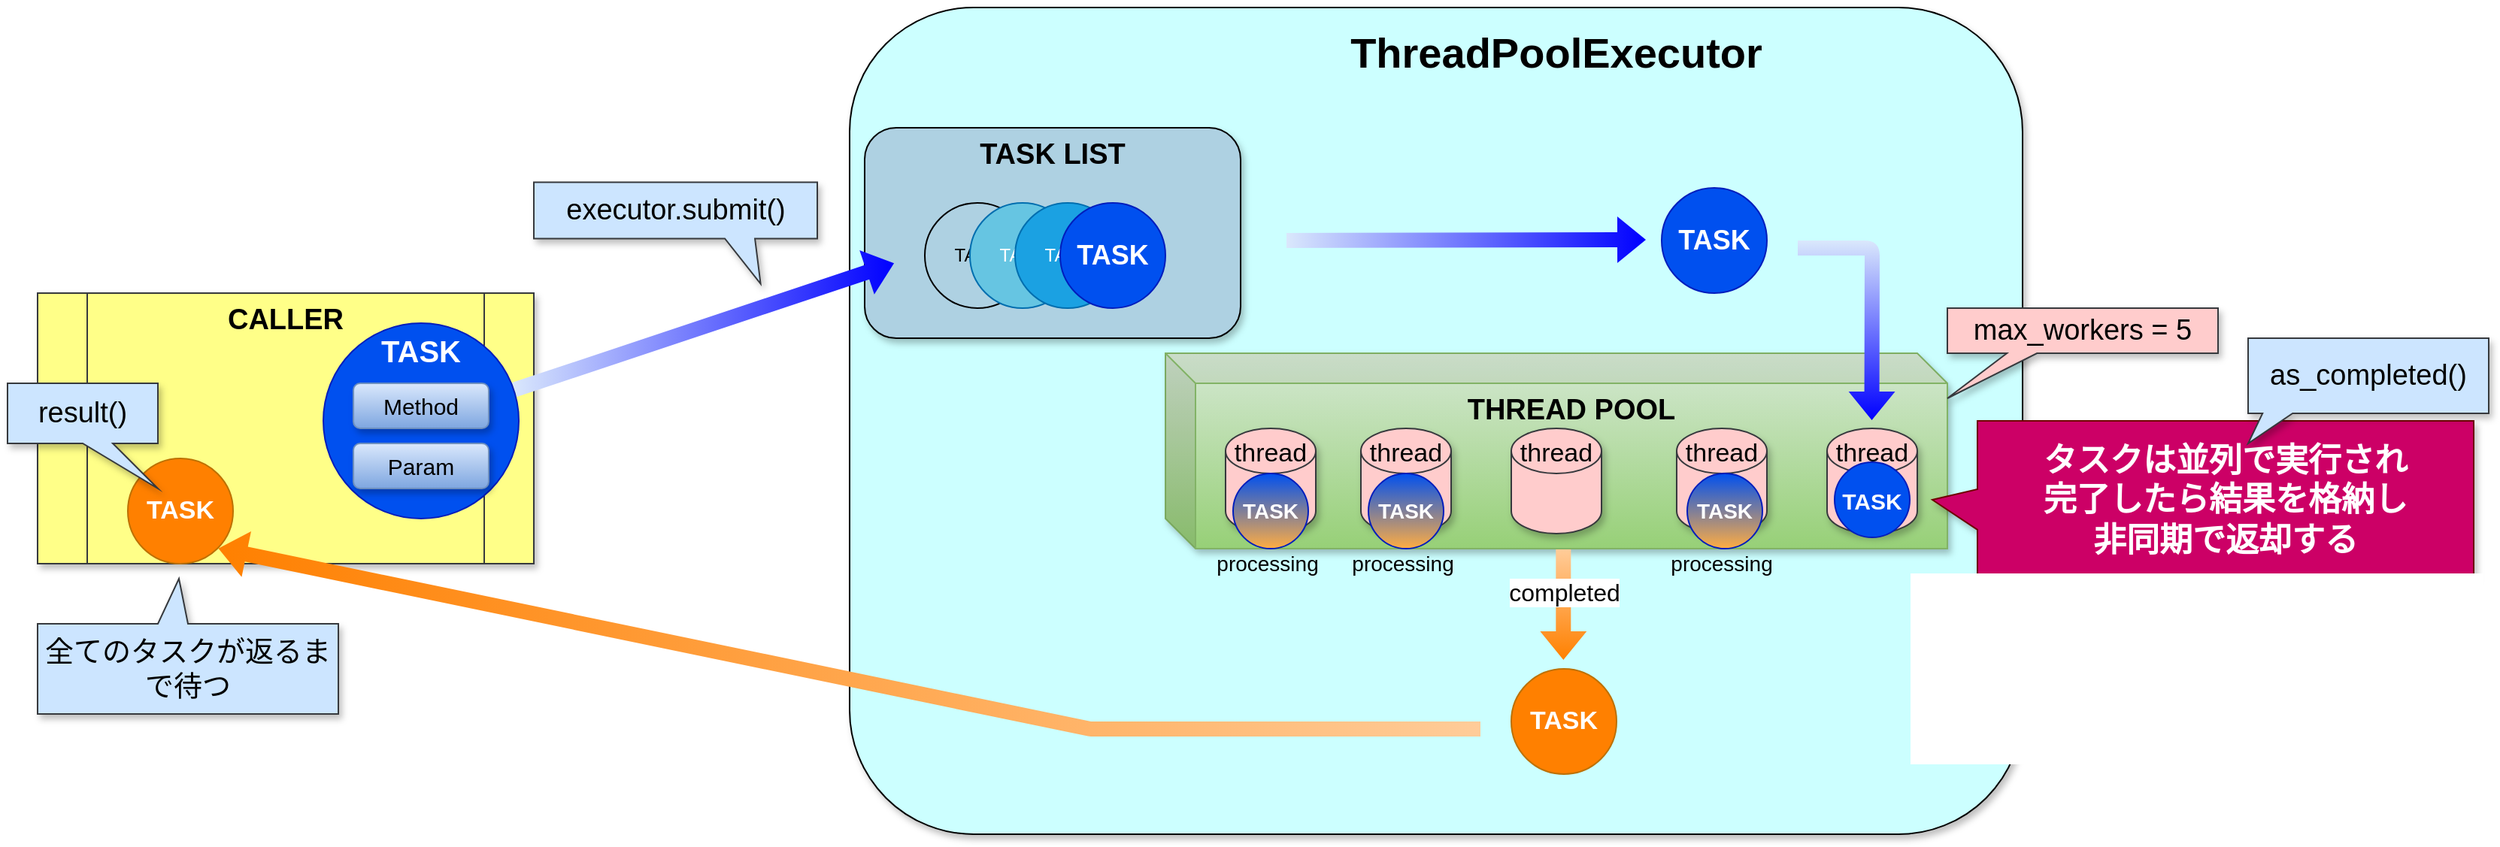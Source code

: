 <mxfile version="13.6.2" type="device"><diagram id="EhLMka67OvV0gtS18KO3" name="Page-1"><mxGraphModel dx="1426" dy="379" grid="1" gridSize="10" guides="1" tooltips="1" connect="1" arrows="1" fold="1" page="1" pageScale="1" pageWidth="827" pageHeight="1169" math="0" shadow="0"><root><mxCell id="0"/><mxCell id="1" parent="0"/><mxCell id="0MG7pp87MbFwwoJIbmTM-43" value="" style="rounded=1;whiteSpace=wrap;html=1;shadow=1;fontSize=28;fillColor=#CCFFFF;" vertex="1" parent="1"><mxGeometry x="270" width="780" height="550" as="geometry"/></mxCell><mxCell id="0MG7pp87MbFwwoJIbmTM-11" value="THREAD POOL" style="shape=cube;whiteSpace=wrap;html=1;boundedLbl=1;backgroundOutline=1;darkOpacity=0.05;darkOpacity2=0.1;shadow=1;fillColor=#d5e8d4;fontSize=19;gradientColor=#97d077;strokeColor=#82b366;verticalAlign=top;fontStyle=1" vertex="1" parent="1"><mxGeometry x="480" y="230" width="520" height="130" as="geometry"/></mxCell><mxCell id="0MG7pp87MbFwwoJIbmTM-12" value="thread" style="shape=cylinder2;whiteSpace=wrap;html=1;boundedLbl=1;backgroundOutline=1;size=15;shadow=1;fillColor=#ffcccc;fontSize=17;strokeColor=#36393d;verticalAlign=top;" vertex="1" parent="1"><mxGeometry x="520" y="280" width="60" height="70" as="geometry"/></mxCell><mxCell id="0MG7pp87MbFwwoJIbmTM-13" value="thread" style="shape=cylinder2;whiteSpace=wrap;html=1;boundedLbl=1;backgroundOutline=1;size=15;shadow=1;fillColor=#ffcccc;fontSize=17;strokeColor=#36393d;verticalAlign=top;" vertex="1" parent="1"><mxGeometry x="610" y="280" width="60" height="70" as="geometry"/></mxCell><mxCell id="0MG7pp87MbFwwoJIbmTM-14" value="thread" style="shape=cylinder2;whiteSpace=wrap;html=1;boundedLbl=1;backgroundOutline=1;size=15;shadow=1;fillColor=#ffcccc;fontSize=17;strokeColor=#36393d;verticalAlign=top;" vertex="1" parent="1"><mxGeometry x="710" y="280" width="60" height="70" as="geometry"/></mxCell><mxCell id="0MG7pp87MbFwwoJIbmTM-15" value="thread" style="shape=cylinder2;whiteSpace=wrap;html=1;boundedLbl=1;backgroundOutline=1;size=15;shadow=1;fillColor=#ffcccc;fontSize=17;strokeColor=#36393d;verticalAlign=top;" vertex="1" parent="1"><mxGeometry x="820" y="280" width="60" height="70" as="geometry"/></mxCell><mxCell id="0MG7pp87MbFwwoJIbmTM-16" value="thread" style="shape=cylinder2;whiteSpace=wrap;html=1;boundedLbl=1;backgroundOutline=1;size=15;shadow=1;fillColor=#ffcccc;fontSize=17;strokeColor=#36393d;verticalAlign=top;" vertex="1" parent="1"><mxGeometry x="920" y="280" width="60" height="70" as="geometry"/></mxCell><mxCell id="0MG7pp87MbFwwoJIbmTM-18" value="max_workers = 5" style="shape=callout;whiteSpace=wrap;html=1;perimeter=calloutPerimeter;shadow=1;fillColor=#ffcccc;fontSize=19;position2=0;size=30;position=0.22;strokeColor=#36393d;" vertex="1" parent="1"><mxGeometry x="1000" y="200" width="180" height="60" as="geometry"/></mxCell><mxCell id="0MG7pp87MbFwwoJIbmTM-19" value="TASK" style="ellipse;whiteSpace=wrap;html=1;aspect=fixed;fillColor=#0050ef;strokeColor=#001DBC;fontColor=#ffffff;fontStyle=1;fontSize=18;" vertex="1" parent="1"><mxGeometry x="810" y="120" width="70" height="70" as="geometry"/></mxCell><mxCell id="0MG7pp87MbFwwoJIbmTM-24" value="" style="shape=flexArrow;endArrow=classic;html=1;fontSize=19;fillColor=#dae8fc;gradientDirection=east;gradientColor=#0000FF;strokeColor=none;" edge="1" parent="1"><mxGeometry width="50" height="50" relative="1" as="geometry"><mxPoint x="560" y="155" as="sourcePoint"/><mxPoint x="800" y="154.5" as="targetPoint"/></mxGeometry></mxCell><mxCell id="0MG7pp87MbFwwoJIbmTM-25" value="" style="shape=flexArrow;endArrow=classic;html=1;fontSize=19;fillColor=#dae8fc;gradientDirection=south;gradientColor=#0000FF;strokeColor=none;" edge="1" parent="1"><mxGeometry width="50" height="50" relative="1" as="geometry"><mxPoint x="900" y="160" as="sourcePoint"/><mxPoint x="949.75" y="275" as="targetPoint"/><Array as="points"><mxPoint x="950" y="160"/></Array></mxGeometry></mxCell><mxCell id="0MG7pp87MbFwwoJIbmTM-28" value="TASK" style="ellipse;whiteSpace=wrap;html=1;aspect=fixed;strokeColor=#BD7000;fontColor=#ffffff;fillColor=#FF8000;fontSize=17;fontStyle=1" vertex="1" parent="1"><mxGeometry x="710" y="440" width="70" height="70" as="geometry"/></mxCell><mxCell id="0MG7pp87MbFwwoJIbmTM-29" value="completed" style="shape=flexArrow;endArrow=classic;html=1;fontSize=16;gradientDirection=south;strokeColor=none;gradientColor=#FF8000;fillColor=#FFCC99;" edge="1" parent="1"><mxGeometry x="-0.195" width="50" height="50" relative="1" as="geometry"><mxPoint x="744.66" y="360" as="sourcePoint"/><mxPoint x="744.66" y="434.5" as="targetPoint"/><mxPoint y="-1" as="offset"/></mxGeometry></mxCell><mxCell id="0MG7pp87MbFwwoJIbmTM-31" value="executor.submit()" style="shape=callout;whiteSpace=wrap;html=1;perimeter=calloutPerimeter;shadow=1;fillColor=#cce5ff;fontSize=19;position2=0.2;size=30;position=0.22;strokeColor=#36393d;direction=west;flipV=1;flipH=0;" vertex="1" parent="1"><mxGeometry x="60" y="116.25" width="188.5" height="67.5" as="geometry"/></mxCell><mxCell id="0MG7pp87MbFwwoJIbmTM-32" value="CALLER" style="shape=process;whiteSpace=wrap;html=1;backgroundOutline=1;shadow=1;fillColor=#ffff88;fontSize=19;verticalAlign=top;fontStyle=1;strokeColor=#36393d;" vertex="1" parent="1"><mxGeometry x="-270" y="190" width="330" height="180" as="geometry"/></mxCell><mxCell id="0MG7pp87MbFwwoJIbmTM-36" value="TASK" style="ellipse;whiteSpace=wrap;html=1;aspect=fixed;strokeColor=#BD7000;fontColor=#ffffff;fillColor=#FF8000;fontStyle=1;fontSize=17;" vertex="1" parent="1"><mxGeometry x="-210" y="300" width="70" height="70" as="geometry"/></mxCell><mxCell id="0MG7pp87MbFwwoJIbmTM-37" value="result()" style="shape=callout;whiteSpace=wrap;html=1;perimeter=calloutPerimeter;shadow=1;fillColor=#cce5ff;fontSize=19;position2=1;size=30;position=0.5;strokeColor=#36393d;base=20;" vertex="1" parent="1"><mxGeometry x="-290" y="250" width="100" height="70" as="geometry"/></mxCell><mxCell id="0MG7pp87MbFwwoJIbmTM-40" value="タスクは並列で実行され&lt;br&gt;完了したら結果を格納し&lt;br&gt;非同期で返却する" style="shape=callout;whiteSpace=wrap;html=1;perimeter=calloutPerimeter;shadow=1;fontSize=22;position2=0.5;size=30;position=0.31;strokeColor=#6F0000;base=27;flipH=0;flipV=1;direction=south;fontColor=#ffffff;fillColor=#CC0066;fontStyle=1" vertex="1" parent="1"><mxGeometry x="990" y="275" width="360" height="105" as="geometry"/></mxCell><mxCell id="0MG7pp87MbFwwoJIbmTM-41" value="ThreadPoolExecutor" style="text;html=1;strokeColor=none;fillColor=none;align=center;verticalAlign=middle;whiteSpace=wrap;rounded=0;shadow=1;fontSize=28;fontStyle=1" vertex="1" parent="1"><mxGeometry x="580" y="10" width="320" height="40" as="geometry"/></mxCell><mxCell id="0MG7pp87MbFwwoJIbmTM-42" value="" style="group;fontStyle=1;fontSize=17;" vertex="1" connectable="0" parent="1"><mxGeometry x="280" y="80" width="250" height="140" as="geometry"/></mxCell><mxCell id="0MG7pp87MbFwwoJIbmTM-5" value="TASK LIST" style="rounded=1;whiteSpace=wrap;html=1;fillColor=#AED1E2;verticalAlign=top;fontStyle=1;fontSize=19;shadow=1;" vertex="1" parent="0MG7pp87MbFwwoJIbmTM-42"><mxGeometry width="250" height="140" as="geometry"/></mxCell><mxCell id="0MG7pp87MbFwwoJIbmTM-1" value="TASK" style="ellipse;whiteSpace=wrap;html=1;aspect=fixed;fillColor=#AED1E2;" vertex="1" parent="0MG7pp87MbFwwoJIbmTM-42"><mxGeometry x="40" y="50" width="70" height="70" as="geometry"/></mxCell><mxCell id="0MG7pp87MbFwwoJIbmTM-2" value="TASK" style="ellipse;whiteSpace=wrap;html=1;aspect=fixed;strokeColor=#006EAF;fontColor=#ffffff;fillColor=#66C5E2;" vertex="1" parent="0MG7pp87MbFwwoJIbmTM-42"><mxGeometry x="70" y="50" width="70" height="70" as="geometry"/></mxCell><mxCell id="0MG7pp87MbFwwoJIbmTM-3" value="TASK" style="ellipse;whiteSpace=wrap;html=1;aspect=fixed;fillColor=#1ba1e2;strokeColor=#006EAF;fontColor=#ffffff;" vertex="1" parent="0MG7pp87MbFwwoJIbmTM-42"><mxGeometry x="100" y="50" width="70" height="70" as="geometry"/></mxCell><mxCell id="0MG7pp87MbFwwoJIbmTM-4" value="TASK" style="ellipse;whiteSpace=wrap;html=1;aspect=fixed;fillColor=#0050ef;strokeColor=#001DBC;fontColor=#ffffff;fontStyle=1;fontSize=18;" vertex="1" parent="0MG7pp87MbFwwoJIbmTM-42"><mxGeometry x="130" y="50" width="70" height="70" as="geometry"/></mxCell><mxCell id="0MG7pp87MbFwwoJIbmTM-30" value="" style="shape=flexArrow;endArrow=classic;html=1;fontSize=19;gradientDirection=west;strokeColor=none;gradientColor=#FF8000;fillColor=#FFCC99;entryX=1;entryY=1;entryDx=0;entryDy=0;" edge="1" parent="1" target="0MG7pp87MbFwwoJIbmTM-36"><mxGeometry width="50" height="50" relative="1" as="geometry"><mxPoint x="690" y="480" as="sourcePoint"/><mxPoint y="400" as="targetPoint"/><Array as="points"><mxPoint x="430" y="480"/></Array></mxGeometry></mxCell><mxCell id="0MG7pp87MbFwwoJIbmTM-44" value="" style="shape=flexArrow;endArrow=classic;html=1;fontSize=19;fillColor=#dae8fc;gradientDirection=east;gradientColor=#0000FF;strokeColor=none;" edge="1" parent="1" source="0MG7pp87MbFwwoJIbmTM-45"><mxGeometry width="50" height="50" relative="1" as="geometry"><mxPoint x="70" y="260" as="sourcePoint"/><mxPoint x="300" y="170.0" as="targetPoint"/></mxGeometry></mxCell><mxCell id="0MG7pp87MbFwwoJIbmTM-48" value="" style="group" vertex="1" connectable="0" parent="1"><mxGeometry x="-80" y="210" width="130" height="130" as="geometry"/></mxCell><mxCell id="0MG7pp87MbFwwoJIbmTM-45" value="TASK" style="ellipse;whiteSpace=wrap;html=1;aspect=fixed;fillColor=#0050ef;strokeColor=#001DBC;fontColor=#ffffff;fontStyle=1;fontSize=20;verticalAlign=top;" vertex="1" parent="0MG7pp87MbFwwoJIbmTM-48"><mxGeometry width="130" height="130" as="geometry"/></mxCell><mxCell id="0MG7pp87MbFwwoJIbmTM-46" value="Method" style="rounded=1;whiteSpace=wrap;html=1;shadow=1;fillColor=#dae8fc;gradientColor=#7ea6e0;fontSize=15;strokeColor=#6c8ebf;fontStyle=0" vertex="1" parent="0MG7pp87MbFwwoJIbmTM-48"><mxGeometry x="20" y="40" width="90" height="30" as="geometry"/></mxCell><mxCell id="0MG7pp87MbFwwoJIbmTM-47" value="Param" style="rounded=1;whiteSpace=wrap;html=1;shadow=1;fillColor=#dae8fc;gradientColor=#7ea6e0;fontSize=15;strokeColor=#6c8ebf;fontStyle=0" vertex="1" parent="0MG7pp87MbFwwoJIbmTM-48"><mxGeometry x="20" y="80" width="90" height="30" as="geometry"/></mxCell><mxCell id="0MG7pp87MbFwwoJIbmTM-34" value="as_completed()" style="shape=callout;whiteSpace=wrap;html=1;perimeter=calloutPerimeter;shadow=1;fillColor=#cce5ff;fontSize=19;position2=0;size=20;position=0.06;strokeColor=#36393d;base=20;" vertex="1" parent="1"><mxGeometry x="1200" y="220" width="160" height="70" as="geometry"/></mxCell><mxCell id="0MG7pp87MbFwwoJIbmTM-52" value="全てのタスクが返るまで待つ" style="shape=callout;whiteSpace=wrap;html=1;perimeter=calloutPerimeter;shadow=1;fillColor=#cce5ff;fontSize=19;position2=0.53;size=30;position=0.5;strokeColor=#36393d;base=20;direction=east;flipV=1;flipH=1;" vertex="1" parent="1"><mxGeometry x="-270" y="380" width="200" height="90" as="geometry"/></mxCell><mxCell id="0MG7pp87MbFwwoJIbmTM-53" value="TASK" style="ellipse;whiteSpace=wrap;html=1;aspect=fixed;fillColor=#0050ef;strokeColor=#001DBC;fontColor=#ffffff;fontStyle=1;fontSize=14;gradientColor=#FFAD42;gradientDirection=south;" vertex="1" parent="1"><mxGeometry x="827" y="310" width="50" height="50" as="geometry"/></mxCell><mxCell id="0MG7pp87MbFwwoJIbmTM-55" value="processing" style="text;html=1;strokeColor=none;fillColor=none;align=center;verticalAlign=middle;whiteSpace=wrap;rounded=0;shadow=1;fontSize=14;" vertex="1" parent="1"><mxGeometry x="830" y="360" width="40" height="20" as="geometry"/></mxCell><mxCell id="0MG7pp87MbFwwoJIbmTM-56" value="TASK" style="ellipse;whiteSpace=wrap;html=1;aspect=fixed;fillColor=#0050ef;strokeColor=#001DBC;fontColor=#ffffff;fontStyle=1;fontSize=15;" vertex="1" parent="1"><mxGeometry x="925" y="302.5" width="50" height="50" as="geometry"/></mxCell><mxCell id="0MG7pp87MbFwwoJIbmTM-57" value="TASK" style="ellipse;whiteSpace=wrap;html=1;aspect=fixed;fillColor=#0050ef;strokeColor=#001DBC;fontColor=#ffffff;fontStyle=1;fontSize=14;gradientColor=#FFAD42;gradientDirection=south;" vertex="1" parent="1"><mxGeometry x="615" y="310" width="50" height="50" as="geometry"/></mxCell><mxCell id="0MG7pp87MbFwwoJIbmTM-58" value="processing" style="text;html=1;strokeColor=none;fillColor=none;align=center;verticalAlign=middle;whiteSpace=wrap;rounded=0;shadow=1;fontSize=14;" vertex="1" parent="1"><mxGeometry x="618" y="360" width="40" height="20" as="geometry"/></mxCell><mxCell id="0MG7pp87MbFwwoJIbmTM-59" value="TASK" style="ellipse;whiteSpace=wrap;html=1;aspect=fixed;fillColor=#0050ef;strokeColor=#001DBC;fontColor=#ffffff;fontStyle=1;fontSize=14;gradientColor=#FFAD42;gradientDirection=south;" vertex="1" parent="1"><mxGeometry x="525" y="310" width="50" height="50" as="geometry"/></mxCell><mxCell id="0MG7pp87MbFwwoJIbmTM-60" value="processing" style="text;html=1;strokeColor=none;fillColor=none;align=center;verticalAlign=middle;whiteSpace=wrap;rounded=0;shadow=1;fontSize=14;" vertex="1" parent="1"><mxGeometry x="528" y="360" width="40" height="20" as="geometry"/></mxCell></root></mxGraphModel></diagram></mxfile>